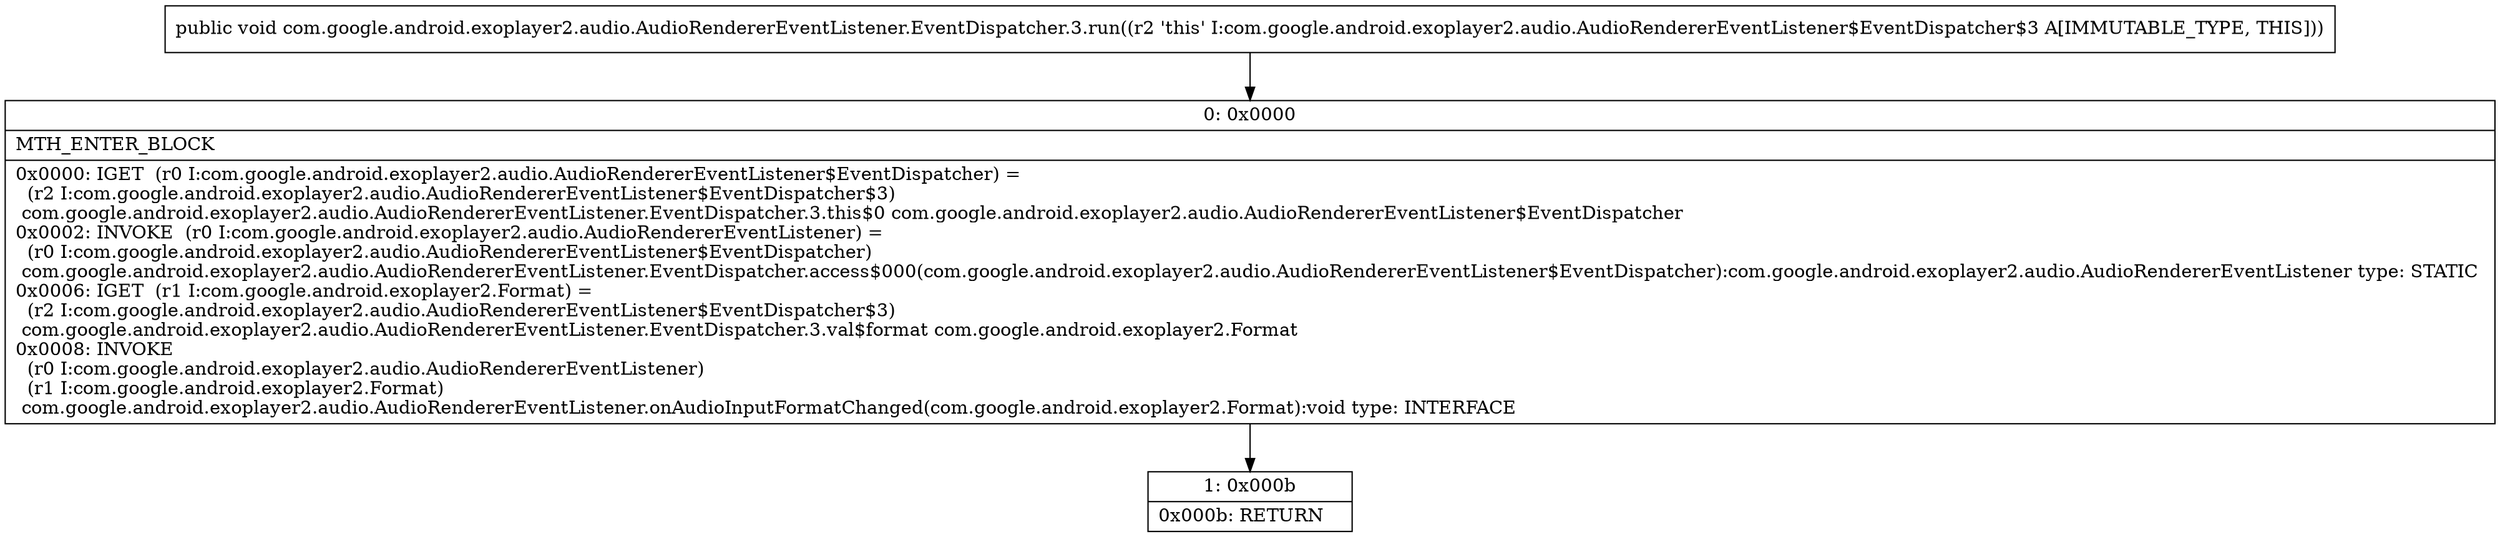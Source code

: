 digraph "CFG forcom.google.android.exoplayer2.audio.AudioRendererEventListener.EventDispatcher.3.run()V" {
Node_0 [shape=record,label="{0\:\ 0x0000|MTH_ENTER_BLOCK\l|0x0000: IGET  (r0 I:com.google.android.exoplayer2.audio.AudioRendererEventListener$EventDispatcher) = \l  (r2 I:com.google.android.exoplayer2.audio.AudioRendererEventListener$EventDispatcher$3)\l com.google.android.exoplayer2.audio.AudioRendererEventListener.EventDispatcher.3.this$0 com.google.android.exoplayer2.audio.AudioRendererEventListener$EventDispatcher \l0x0002: INVOKE  (r0 I:com.google.android.exoplayer2.audio.AudioRendererEventListener) = \l  (r0 I:com.google.android.exoplayer2.audio.AudioRendererEventListener$EventDispatcher)\l com.google.android.exoplayer2.audio.AudioRendererEventListener.EventDispatcher.access$000(com.google.android.exoplayer2.audio.AudioRendererEventListener$EventDispatcher):com.google.android.exoplayer2.audio.AudioRendererEventListener type: STATIC \l0x0006: IGET  (r1 I:com.google.android.exoplayer2.Format) = \l  (r2 I:com.google.android.exoplayer2.audio.AudioRendererEventListener$EventDispatcher$3)\l com.google.android.exoplayer2.audio.AudioRendererEventListener.EventDispatcher.3.val$format com.google.android.exoplayer2.Format \l0x0008: INVOKE  \l  (r0 I:com.google.android.exoplayer2.audio.AudioRendererEventListener)\l  (r1 I:com.google.android.exoplayer2.Format)\l com.google.android.exoplayer2.audio.AudioRendererEventListener.onAudioInputFormatChanged(com.google.android.exoplayer2.Format):void type: INTERFACE \l}"];
Node_1 [shape=record,label="{1\:\ 0x000b|0x000b: RETURN   \l}"];
MethodNode[shape=record,label="{public void com.google.android.exoplayer2.audio.AudioRendererEventListener.EventDispatcher.3.run((r2 'this' I:com.google.android.exoplayer2.audio.AudioRendererEventListener$EventDispatcher$3 A[IMMUTABLE_TYPE, THIS])) }"];
MethodNode -> Node_0;
Node_0 -> Node_1;
}

